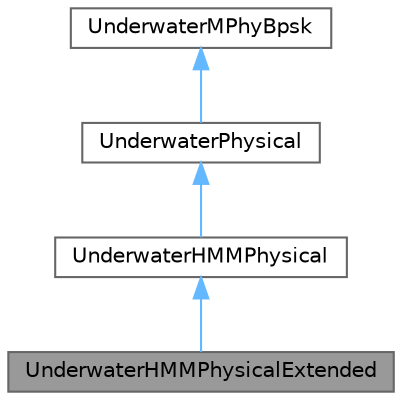 digraph "UnderwaterHMMPhysicalExtended"
{
 // LATEX_PDF_SIZE
  bgcolor="transparent";
  edge [fontname=Helvetica,fontsize=10,labelfontname=Helvetica,labelfontsize=10];
  node [fontname=Helvetica,fontsize=10,shape=box,height=0.2,width=0.4];
  Node1 [id="Node000001",label="UnderwaterHMMPhysicalExtended",height=0.2,width=0.4,color="gray40", fillcolor="grey60", style="filled", fontcolor="black",tooltip="UnderwaterHMMPhysicalExt models an hidden Markov Model phy channel."];
  Node2 -> Node1 [id="edge1_Node000001_Node000002",dir="back",color="steelblue1",style="solid",tooltip=" "];
  Node2 [id="Node000002",label="UnderwaterHMMPhysical",height=0.2,width=0.4,color="gray40", fillcolor="white", style="filled",URL="$classUnderwaterHMMPhysical.html",tooltip="UnderwaterHMMPhysical models an hidden Markov Model phy channel."];
  Node3 -> Node2 [id="edge2_Node000002_Node000003",dir="back",color="steelblue1",style="solid",tooltip=" "];
  Node3 [id="Node000003",label="UnderwaterPhysical",height=0.2,width=0.4,color="gray40", fillcolor="white", style="filled",URL="$classUnderwaterPhysical.html",tooltip=" "];
  Node4 -> Node3 [id="edge3_Node000003_Node000004",dir="back",color="steelblue1",style="solid",tooltip=" "];
  Node4 [id="Node000004",label="UnderwaterMPhyBpsk",height=0.2,width=0.4,color="gray40", fillcolor="white", style="filled",tooltip=" "];
}
